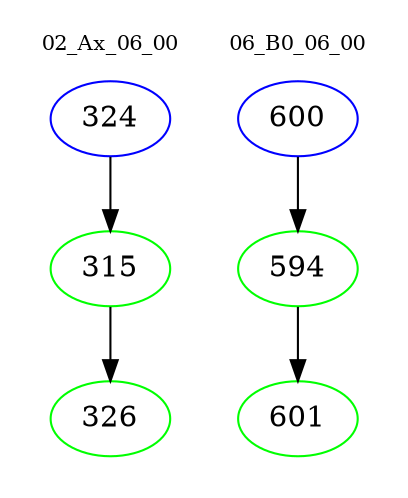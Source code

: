 digraph{
subgraph cluster_0 {
color = white
label = "02_Ax_06_00";
fontsize=10;
T0_324 [label="324", color="blue"]
T0_324 -> T0_315 [color="black"]
T0_315 [label="315", color="green"]
T0_315 -> T0_326 [color="black"]
T0_326 [label="326", color="green"]
}
subgraph cluster_1 {
color = white
label = "06_B0_06_00";
fontsize=10;
T1_600 [label="600", color="blue"]
T1_600 -> T1_594 [color="black"]
T1_594 [label="594", color="green"]
T1_594 -> T1_601 [color="black"]
T1_601 [label="601", color="green"]
}
}
